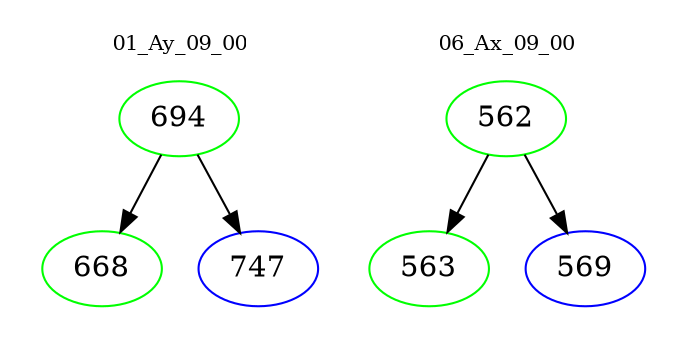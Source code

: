 digraph{
subgraph cluster_0 {
color = white
label = "01_Ay_09_00";
fontsize=10;
T0_694 [label="694", color="green"]
T0_694 -> T0_668 [color="black"]
T0_668 [label="668", color="green"]
T0_694 -> T0_747 [color="black"]
T0_747 [label="747", color="blue"]
}
subgraph cluster_1 {
color = white
label = "06_Ax_09_00";
fontsize=10;
T1_562 [label="562", color="green"]
T1_562 -> T1_563 [color="black"]
T1_563 [label="563", color="green"]
T1_562 -> T1_569 [color="black"]
T1_569 [label="569", color="blue"]
}
}
